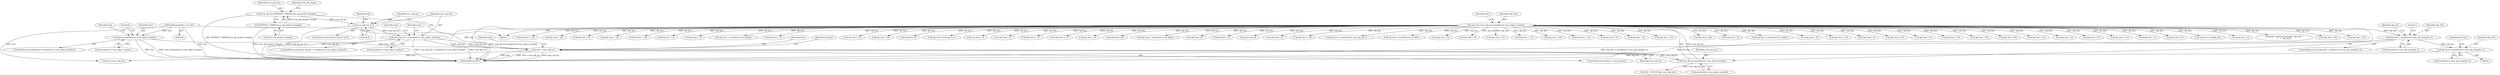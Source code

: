 digraph "0_tcpdump_3c8a2b0e91d8d8947e89384dacf6b54673083e71@API" {
"1002984" [label="(Call,obj_tlen < sizeof(struct rsvp_obj_integrity_t))"];
"1000318" [label="(Call,obj_tlen=rsvp_obj_len-sizeof(struct rsvp_object_header))"];
"1000320" [label="(Call,rsvp_obj_len-sizeof(struct rsvp_object_header))"];
"1000299" [label="(Call,tlen < rsvp_obj_len)"];
"1000170" [label="(Call,tlen>=sizeof(struct rsvp_object_header))"];
"1000148" [label="(MethodParameterIn,u_int tlen)"];
"1000213" [label="(Call,rsvp_obj_len < sizeof(struct rsvp_object_header))"];
"1000197" [label="(Call,rsvp_obj_len % 4)"];
"1000185" [label="(Call,rsvp_obj_len=EXTRACT_16BITS(rsvp_obj_header->length))"];
"1000187" [label="(Call,EXTRACT_16BITS(rsvp_obj_header->length))"];
"1003107" [label="(Call,obj_tlen+=sizeof(struct rsvp_obj_integrity_t))"];
"1000212" [label="(ControlStructure,if(rsvp_obj_len < sizeof(struct rsvp_object_header)))"];
"1000328" [label="(Identifier,tptr)"];
"1002981" [label="(Block,)"];
"1002255" [label="(Call,obj_tlen < 40)"];
"1002298" [label="(Call,obj_tlen < 8)"];
"1000665" [label="(Call,obj_tlen < sizeof(struct in_addr))"];
"1000895" [label="(Call,obj_tlen < 20)"];
"1001050" [label="(Call,obj_tlen >= 4)"];
"1001683" [label="(Call,obj_tlen < 4)"];
"1002572" [label="(Call,obj_tlen >= 8)"];
"1002923" [label="(Call,obj_tlen < 8)"];
"1000326" [label="(Call,ND_TTEST2(*tptr, rsvp_obj_len))"];
"1003300" [label="(Call,obj_tlen < 16)"];
"1002480" [label="(Call,obj_tlen < 16)"];
"1000447" [label="(Call,obj_tlen < 36)"];
"1000197" [label="(Call,rsvp_obj_len % 4)"];
"1003373" [label="(Literal,0)"];
"1000998" [label="(Call,obj_tlen < 16)"];
"1000148" [label="(MethodParameterIn,u_int tlen)"];
"1002984" [label="(Call,obj_tlen < sizeof(struct rsvp_obj_integrity_t))"];
"1000171" [label="(Identifier,tlen)"];
"1000172" [label="(Call,sizeof(struct rsvp_object_header))"];
"1003163" [label="(Call,obj_tlen < 4)"];
"1002640" [label="(Call,obj_tlen < 8)"];
"1000733" [label="(Call,obj_tlen >= 4)"];
"1001576" [label="(Call,obj_tlen < 4)"];
"1000968" [label="(Call,obj_tlen < 8)"];
"1001885" [label="(Call,obj_tlen+=subobj_len)"];
"1000824" [label="(Call,obj_tlen < 4)"];
"1003339" [label="(Call,print_unknown_data(ndo, obj_tptr, \"\n\t    \", obj_tlen))"];
"1000213" [label="(Call,rsvp_obj_len < sizeof(struct rsvp_object_header))"];
"1000186" [label="(Identifier,rsvp_obj_len)"];
"1000318" [label="(Call,obj_tlen=rsvp_obj_len-sizeof(struct rsvp_object_header))"];
"1000196" [label="(ControlStructure,if(rsvp_obj_len % 4))"];
"1000925" [label="(Call,obj_tlen < 40)"];
"1000394" [label="(Call,obj_tlen < 20)"];
"1000300" [label="(Identifier,tlen)"];
"1000187" [label="(Call,EXTRACT_16BITS(rsvp_obj_header->length))"];
"1001160" [label="(Call,obj_tlen < 12)"];
"1000215" [label="(Call,sizeof(struct rsvp_object_header))"];
"1002730" [label="(Call,obj_tlen < 20)"];
"1003107" [label="(Call,obj_tlen+=sizeof(struct rsvp_obj_integrity_t))"];
"1000214" [label="(Identifier,rsvp_obj_len)"];
"1000199" [label="(Literal,4)"];
"1000170" [label="(Call,tlen>=sizeof(struct rsvp_object_header))"];
"1000298" [label="(ControlStructure,if(tlen < rsvp_obj_len))"];
"1002990" [label="(Literal,1)"];
"1000177" [label="(Identifier,tptr)"];
"1001500" [label="(Call,obj_tlen < 8)"];
"1002165" [label="(Call,obj_tlen < 20)"];
"1000483" [label="(Call,obj_tlen < 26)"];
"1000755" [label="(Call,obj_tlen < 4)"];
"1001907" [label="(Call,obj_tlen < 8)"];
"1002983" [label="(ControlStructure,if (obj_tlen < sizeof(struct rsvp_obj_integrity_t)))"];
"1002986" [label="(Call,sizeof(struct rsvp_obj_integrity_t))"];
"1000693" [label="(Call,obj_tlen < sizeof(struct in6_addr))"];
"1000236" [label="(Identifier,ndo)"];
"1003127" [label="(Call,obj_tlen < 4)"];
"1003199" [label="(Call,obj_tlen < 12)"];
"1000321" [label="(Identifier,rsvp_obj_len)"];
"1003398" [label="(MethodReturn,RET)"];
"1001943" [label="(Call,obj_tlen < 20)"];
"1003229" [label="(Call,obj_tlen-=4)"];
"1002985" [label="(Identifier,obj_tlen)"];
"1001475" [label="(Call,obj_tlen-=*(obj_tptr+1))"];
"1000185" [label="(Call,rsvp_obj_len=EXTRACT_16BITS(rsvp_obj_header->length))"];
"1002808" [label="(Call,obj_tlen < 4)"];
"1002020" [label="(Call,obj_tlen < 4)"];
"1000322" [label="(Call,sizeof(struct rsvp_object_header))"];
"1000779" [label="(Call,obj_tlen < 12)"];
"1000203" [label="(Identifier,ndo)"];
"1000192" [label="(Identifier,rsvp_obj_ctype)"];
"1001309" [label="(Call,obj_tlen >= 4)"];
"1000347" [label="(Call,obj_tlen < 8)"];
"1002790" [label="(Call,obj_tlen-=20)"];
"1000628" [label="(Call,obj_tlen < sizeof(struct in6_addr))"];
"1003369" [label="(Call,tlen-=rsvp_obj_len)"];
"1000169" [label="(ControlStructure,while(tlen>=sizeof(struct rsvp_object_header)))"];
"1002720" [label="(Call,obj_tlen-=8)"];
"1003275" [label="(Call,obj_tlen < 4)"];
"1002621" [label="(Call,obj_tlen-=4)"];
"1000198" [label="(Identifier,rsvp_obj_len)"];
"1003108" [label="(Identifier,obj_tlen)"];
"1001237" [label="(Call,obj_tlen < 4)"];
"1000301" [label="(Identifier,rsvp_obj_len)"];
"1000319" [label="(Identifier,obj_tlen)"];
"1002195" [label="(Call,obj_tlen < 20)"];
"1002387" [label="(Call,obj_tlen < sizeof(struct rsvp_obj_frr_t))"];
"1000220" [label="(Identifier,ndo)"];
"1000188" [label="(Call,rsvp_obj_header->length)"];
"1000600" [label="(Call,obj_tlen < sizeof(struct in_addr))"];
"1000299" [label="(Call,tlen < rsvp_obj_len)"];
"1000313" [label="(Identifier,obj_tptr)"];
"1001985" [label="(Call,obj_tlen < 4)"];
"1000865" [label="(Call,obj_tlen < 8)"];
"1002993" [label="(Identifier,obj_ptr)"];
"1001077" [label="(Call,obj_tlen < 12)"];
"1000518" [label="(Call,obj_tlen < 12)"];
"1003112" [label="(Identifier,obj_tptr)"];
"1002225" [label="(Call,obj_tlen < 20)"];
"1000174" [label="(Block,)"];
"1002328" [label="(Call,obj_tlen < 16)"];
"1003109" [label="(Call,sizeof(struct rsvp_obj_integrity_t))"];
"1002135" [label="(Call,obj_tlen < 8)"];
"1001538" [label="(Call,obj_tlen < 8)"];
"1000320" [label="(Call,rsvp_obj_len-sizeof(struct rsvp_object_header))"];
"1000555" [label="(Call,obj_tlen < 12)"];
"1000305" [label="(Identifier,ndo)"];
"1002984" -> "1002983"  [label="AST: "];
"1002984" -> "1002986"  [label="CFG: "];
"1002985" -> "1002984"  [label="AST: "];
"1002986" -> "1002984"  [label="AST: "];
"1002990" -> "1002984"  [label="CFG: "];
"1002993" -> "1002984"  [label="CFG: "];
"1002984" -> "1003398"  [label="DDG: obj_tlen"];
"1002984" -> "1003398"  [label="DDG: obj_tlen < sizeof(struct rsvp_obj_integrity_t)"];
"1000318" -> "1002984"  [label="DDG: obj_tlen"];
"1002984" -> "1003107"  [label="DDG: obj_tlen"];
"1000318" -> "1000174"  [label="AST: "];
"1000318" -> "1000320"  [label="CFG: "];
"1000319" -> "1000318"  [label="AST: "];
"1000320" -> "1000318"  [label="AST: "];
"1000328" -> "1000318"  [label="CFG: "];
"1000318" -> "1003398"  [label="DDG: obj_tlen"];
"1000318" -> "1003398"  [label="DDG: rsvp_obj_len-sizeof(struct rsvp_object_header)"];
"1000320" -> "1000318"  [label="DDG: rsvp_obj_len"];
"1000318" -> "1000347"  [label="DDG: obj_tlen"];
"1000318" -> "1000394"  [label="DDG: obj_tlen"];
"1000318" -> "1000447"  [label="DDG: obj_tlen"];
"1000318" -> "1000483"  [label="DDG: obj_tlen"];
"1000318" -> "1000518"  [label="DDG: obj_tlen"];
"1000318" -> "1000555"  [label="DDG: obj_tlen"];
"1000318" -> "1000600"  [label="DDG: obj_tlen"];
"1000318" -> "1000628"  [label="DDG: obj_tlen"];
"1000318" -> "1000665"  [label="DDG: obj_tlen"];
"1000318" -> "1000693"  [label="DDG: obj_tlen"];
"1000318" -> "1000733"  [label="DDG: obj_tlen"];
"1000318" -> "1000755"  [label="DDG: obj_tlen"];
"1000318" -> "1000779"  [label="DDG: obj_tlen"];
"1000318" -> "1000824"  [label="DDG: obj_tlen"];
"1000318" -> "1000865"  [label="DDG: obj_tlen"];
"1000318" -> "1000895"  [label="DDG: obj_tlen"];
"1000318" -> "1000925"  [label="DDG: obj_tlen"];
"1000318" -> "1000968"  [label="DDG: obj_tlen"];
"1000318" -> "1000998"  [label="DDG: obj_tlen"];
"1000318" -> "1001050"  [label="DDG: obj_tlen"];
"1000318" -> "1001077"  [label="DDG: obj_tlen"];
"1000318" -> "1001160"  [label="DDG: obj_tlen"];
"1000318" -> "1001237"  [label="DDG: obj_tlen"];
"1000318" -> "1001309"  [label="DDG: obj_tlen"];
"1000318" -> "1001475"  [label="DDG: obj_tlen"];
"1000318" -> "1001500"  [label="DDG: obj_tlen"];
"1000318" -> "1001538"  [label="DDG: obj_tlen"];
"1000318" -> "1001576"  [label="DDG: obj_tlen"];
"1000318" -> "1001683"  [label="DDG: obj_tlen"];
"1000318" -> "1001885"  [label="DDG: obj_tlen"];
"1000318" -> "1001907"  [label="DDG: obj_tlen"];
"1000318" -> "1001943"  [label="DDG: obj_tlen"];
"1000318" -> "1001985"  [label="DDG: obj_tlen"];
"1000318" -> "1002020"  [label="DDG: obj_tlen"];
"1000318" -> "1002135"  [label="DDG: obj_tlen"];
"1000318" -> "1002165"  [label="DDG: obj_tlen"];
"1000318" -> "1002195"  [label="DDG: obj_tlen"];
"1000318" -> "1002225"  [label="DDG: obj_tlen"];
"1000318" -> "1002255"  [label="DDG: obj_tlen"];
"1000318" -> "1002298"  [label="DDG: obj_tlen"];
"1000318" -> "1002328"  [label="DDG: obj_tlen"];
"1000318" -> "1002387"  [label="DDG: obj_tlen"];
"1000318" -> "1002480"  [label="DDG: obj_tlen"];
"1000318" -> "1002572"  [label="DDG: obj_tlen"];
"1000318" -> "1002621"  [label="DDG: obj_tlen"];
"1000318" -> "1002640"  [label="DDG: obj_tlen"];
"1000318" -> "1002720"  [label="DDG: obj_tlen"];
"1000318" -> "1002730"  [label="DDG: obj_tlen"];
"1000318" -> "1002790"  [label="DDG: obj_tlen"];
"1000318" -> "1002808"  [label="DDG: obj_tlen"];
"1000318" -> "1002923"  [label="DDG: obj_tlen"];
"1000318" -> "1003127"  [label="DDG: obj_tlen"];
"1000318" -> "1003163"  [label="DDG: obj_tlen"];
"1000318" -> "1003199"  [label="DDG: obj_tlen"];
"1000318" -> "1003229"  [label="DDG: obj_tlen"];
"1000318" -> "1003275"  [label="DDG: obj_tlen"];
"1000318" -> "1003300"  [label="DDG: obj_tlen"];
"1000318" -> "1003339"  [label="DDG: obj_tlen"];
"1000320" -> "1000322"  [label="CFG: "];
"1000321" -> "1000320"  [label="AST: "];
"1000322" -> "1000320"  [label="AST: "];
"1000299" -> "1000320"  [label="DDG: rsvp_obj_len"];
"1000320" -> "1000326"  [label="DDG: rsvp_obj_len"];
"1000299" -> "1000298"  [label="AST: "];
"1000299" -> "1000301"  [label="CFG: "];
"1000300" -> "1000299"  [label="AST: "];
"1000301" -> "1000299"  [label="AST: "];
"1000305" -> "1000299"  [label="CFG: "];
"1000313" -> "1000299"  [label="CFG: "];
"1000299" -> "1003398"  [label="DDG: tlen < rsvp_obj_len"];
"1000299" -> "1003398"  [label="DDG: rsvp_obj_len"];
"1000299" -> "1003398"  [label="DDG: tlen"];
"1000170" -> "1000299"  [label="DDG: tlen"];
"1000148" -> "1000299"  [label="DDG: tlen"];
"1000213" -> "1000299"  [label="DDG: rsvp_obj_len"];
"1000299" -> "1003369"  [label="DDG: tlen"];
"1000170" -> "1000169"  [label="AST: "];
"1000170" -> "1000172"  [label="CFG: "];
"1000171" -> "1000170"  [label="AST: "];
"1000172" -> "1000170"  [label="AST: "];
"1000177" -> "1000170"  [label="CFG: "];
"1003373" -> "1000170"  [label="CFG: "];
"1000170" -> "1003398"  [label="DDG: tlen"];
"1000170" -> "1003398"  [label="DDG: tlen>=sizeof(struct rsvp_object_header)"];
"1000148" -> "1000170"  [label="DDG: tlen"];
"1000148" -> "1000142"  [label="AST: "];
"1000148" -> "1003398"  [label="DDG: tlen"];
"1000148" -> "1003369"  [label="DDG: tlen"];
"1000213" -> "1000212"  [label="AST: "];
"1000213" -> "1000215"  [label="CFG: "];
"1000214" -> "1000213"  [label="AST: "];
"1000215" -> "1000213"  [label="AST: "];
"1000220" -> "1000213"  [label="CFG: "];
"1000236" -> "1000213"  [label="CFG: "];
"1000213" -> "1003398"  [label="DDG: rsvp_obj_len"];
"1000213" -> "1003398"  [label="DDG: rsvp_obj_len < sizeof(struct rsvp_object_header)"];
"1000197" -> "1000213"  [label="DDG: rsvp_obj_len"];
"1000197" -> "1000196"  [label="AST: "];
"1000197" -> "1000199"  [label="CFG: "];
"1000198" -> "1000197"  [label="AST: "];
"1000199" -> "1000197"  [label="AST: "];
"1000203" -> "1000197"  [label="CFG: "];
"1000214" -> "1000197"  [label="CFG: "];
"1000197" -> "1003398"  [label="DDG: rsvp_obj_len % 4"];
"1000197" -> "1003398"  [label="DDG: rsvp_obj_len"];
"1000185" -> "1000197"  [label="DDG: rsvp_obj_len"];
"1000185" -> "1000174"  [label="AST: "];
"1000185" -> "1000187"  [label="CFG: "];
"1000186" -> "1000185"  [label="AST: "];
"1000187" -> "1000185"  [label="AST: "];
"1000192" -> "1000185"  [label="CFG: "];
"1000185" -> "1003398"  [label="DDG: EXTRACT_16BITS(rsvp_obj_header->length)"];
"1000187" -> "1000185"  [label="DDG: rsvp_obj_header->length"];
"1000187" -> "1000188"  [label="CFG: "];
"1000188" -> "1000187"  [label="AST: "];
"1000187" -> "1003398"  [label="DDG: rsvp_obj_header->length"];
"1003107" -> "1002981"  [label="AST: "];
"1003107" -> "1003109"  [label="CFG: "];
"1003108" -> "1003107"  [label="AST: "];
"1003109" -> "1003107"  [label="AST: "];
"1003112" -> "1003107"  [label="CFG: "];
"1003107" -> "1003398"  [label="DDG: obj_tlen"];
}
